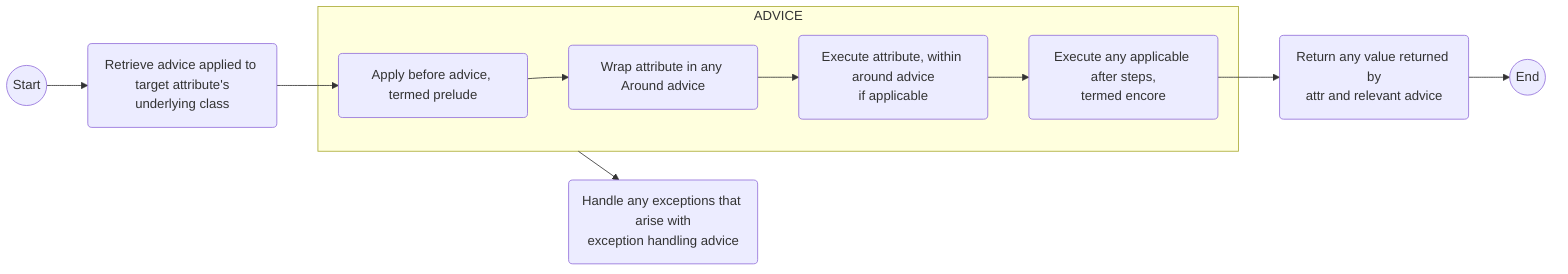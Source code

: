flowchart LR

    startProc((Start))
    endProc((End))

    getAdvice(Retrieve advice applied to target attribute's\nunderlying class)
    applyPreludeAdvice(Apply before advice, termed prelude)
    wrapAttrInAround(Wrap attribute in any Around advice)
    execAttr(Execute attribute, within around advice\nif applicable)
    execAfterAdvice(Execute any applicable after steps,\ntermed encore)
    handleExceptions(Handle any exceptions that arise with\nexception handling advice)
    returnVal(Return any value returned by\nattr and relevant advice)
    
    startProc-->getAdvice-->applyPreludeAdvice
    subgraph ADVICE
        direction TB
        applyPreludeAdvice-->wrapAttrInAround
        wrapAttrInAround-->execAttr
        execAttr-->execAfterAdvice
    end
    execAfterAdvice-->returnVal-->endProc
    ADVICE-->handleExceptions